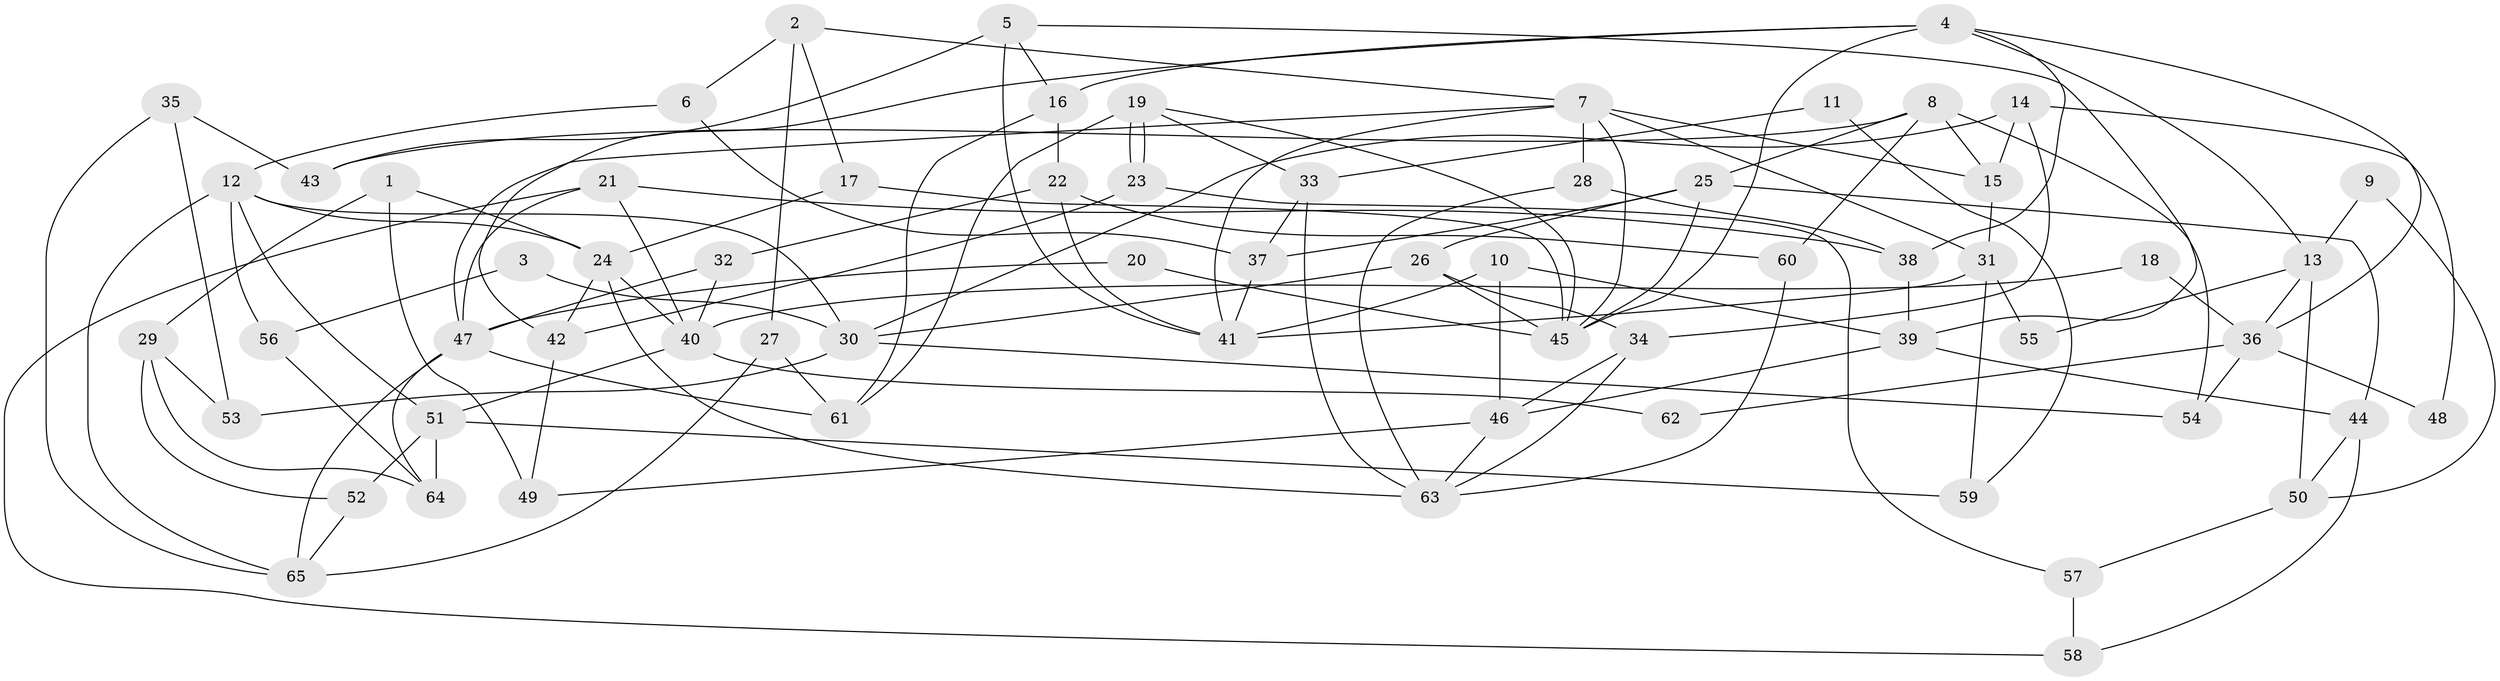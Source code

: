 // Generated by graph-tools (version 1.1) at 2025/02/03/09/25 03:02:08]
// undirected, 65 vertices, 130 edges
graph export_dot {
graph [start="1"]
  node [color=gray90,style=filled];
  1;
  2;
  3;
  4;
  5;
  6;
  7;
  8;
  9;
  10;
  11;
  12;
  13;
  14;
  15;
  16;
  17;
  18;
  19;
  20;
  21;
  22;
  23;
  24;
  25;
  26;
  27;
  28;
  29;
  30;
  31;
  32;
  33;
  34;
  35;
  36;
  37;
  38;
  39;
  40;
  41;
  42;
  43;
  44;
  45;
  46;
  47;
  48;
  49;
  50;
  51;
  52;
  53;
  54;
  55;
  56;
  57;
  58;
  59;
  60;
  61;
  62;
  63;
  64;
  65;
  1 -- 24;
  1 -- 29;
  1 -- 49;
  2 -- 7;
  2 -- 27;
  2 -- 6;
  2 -- 17;
  3 -- 56;
  3 -- 30;
  4 -- 16;
  4 -- 45;
  4 -- 13;
  4 -- 36;
  4 -- 38;
  4 -- 42;
  5 -- 39;
  5 -- 41;
  5 -- 16;
  5 -- 43;
  6 -- 12;
  6 -- 37;
  7 -- 28;
  7 -- 45;
  7 -- 15;
  7 -- 31;
  7 -- 41;
  7 -- 47;
  8 -- 15;
  8 -- 25;
  8 -- 43;
  8 -- 54;
  8 -- 60;
  9 -- 50;
  9 -- 13;
  10 -- 46;
  10 -- 41;
  10 -- 39;
  11 -- 59;
  11 -- 33;
  12 -- 24;
  12 -- 51;
  12 -- 30;
  12 -- 56;
  12 -- 65;
  13 -- 36;
  13 -- 50;
  13 -- 55;
  14 -- 34;
  14 -- 15;
  14 -- 30;
  14 -- 48;
  15 -- 31;
  16 -- 22;
  16 -- 61;
  17 -- 45;
  17 -- 24;
  18 -- 36;
  18 -- 40;
  19 -- 45;
  19 -- 23;
  19 -- 23;
  19 -- 33;
  19 -- 61;
  20 -- 45;
  20 -- 47;
  21 -- 58;
  21 -- 47;
  21 -- 38;
  21 -- 40;
  22 -- 41;
  22 -- 32;
  22 -- 60;
  23 -- 42;
  23 -- 57;
  24 -- 42;
  24 -- 40;
  24 -- 63;
  25 -- 37;
  25 -- 26;
  25 -- 44;
  25 -- 45;
  26 -- 34;
  26 -- 30;
  26 -- 45;
  27 -- 65;
  27 -- 61;
  28 -- 38;
  28 -- 63;
  29 -- 52;
  29 -- 53;
  29 -- 64;
  30 -- 53;
  30 -- 54;
  31 -- 41;
  31 -- 55;
  31 -- 59;
  32 -- 47;
  32 -- 40;
  33 -- 63;
  33 -- 37;
  34 -- 63;
  34 -- 46;
  35 -- 43;
  35 -- 65;
  35 -- 53;
  36 -- 54;
  36 -- 48;
  36 -- 62;
  37 -- 41;
  38 -- 39;
  39 -- 44;
  39 -- 46;
  40 -- 51;
  40 -- 62;
  42 -- 49;
  44 -- 50;
  44 -- 58;
  46 -- 63;
  46 -- 49;
  47 -- 61;
  47 -- 64;
  47 -- 65;
  50 -- 57;
  51 -- 64;
  51 -- 52;
  51 -- 59;
  52 -- 65;
  56 -- 64;
  57 -- 58;
  60 -- 63;
}
